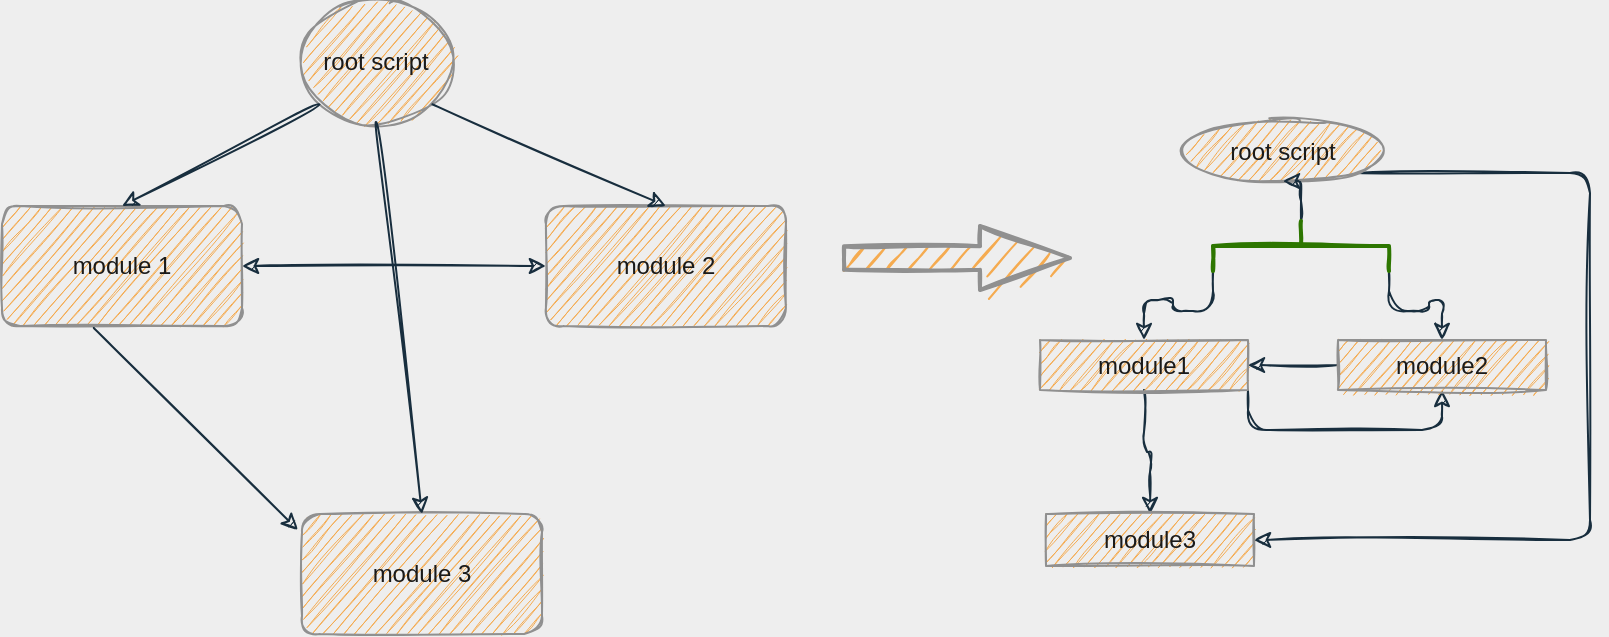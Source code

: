 <mxfile version="13.6.5" pages="2">
    <diagram id="2E_Vzwm2pz0FtfoYzmpl" name="第 1 页">
        <mxGraphModel dx="1546" dy="1215" grid="0" gridSize="10" guides="1" tooltips="1" connect="1" arrows="1" fold="1" page="0" pageScale="1" pageWidth="827" pageHeight="1169" background="#EEEEEE" math="0" shadow="0">
            <root>
                <mxCell id="0"/>
                <mxCell id="1" parent="0"/>
                <mxCell id="2" value="root script&lt;br&gt;" style="ellipse;whiteSpace=wrap;html=1;fillColor=#F5AB50;strokeColor=#909090;fontColor=#1A1A1A;rounded=1;sketch=1;" parent="1" vertex="1">
                    <mxGeometry x="3.0" y="-99" width="80" height="60" as="geometry"/>
                </mxCell>
                <mxCell id="3" value="module 1" style="whiteSpace=wrap;html=1;fillColor=#F5AB50;strokeColor=#909090;fontColor=#1A1A1A;rounded=1;sketch=1;" parent="1" vertex="1">
                    <mxGeometry x="-144" y="3" width="120" height="60" as="geometry"/>
                </mxCell>
                <mxCell id="4" value="" style="endArrow=classic;html=1;exitX=0;exitY=1;exitDx=0;exitDy=0;strokeColor=#182E3E;fontColor=#1A1A1A;entryX=0.5;entryY=0;entryDx=0;entryDy=0;curved=1;labelBackgroundColor=#EEEEEE;sketch=1;" parent="1" source="2" target="3" edge="1">
                    <mxGeometry width="50" height="50" relative="1" as="geometry">
                        <mxPoint x="3.96" y="-48" as="sourcePoint"/>
                        <mxPoint x="-54" y="12" as="targetPoint"/>
                    </mxGeometry>
                </mxCell>
                <mxCell id="5" value="module 2" style="whiteSpace=wrap;html=1;fillColor=#F5AB50;strokeColor=#909090;fontColor=#1A1A1A;rounded=1;sketch=1;" parent="1" vertex="1">
                    <mxGeometry x="127.96" y="3" width="120" height="60" as="geometry"/>
                </mxCell>
                <mxCell id="6" value="" style="endArrow=classic;html=1;exitX=1;exitY=1;exitDx=0;exitDy=0;entryX=0.5;entryY=0;entryDx=0;entryDy=0;strokeColor=#182E3E;fontColor=#1A1A1A;curved=1;labelBackgroundColor=#EEEEEE;sketch=1;" parent="1" source="2" target="5" edge="1">
                    <mxGeometry width="50" height="50" relative="1" as="geometry">
                        <mxPoint x="123.96" y="271" as="sourcePoint"/>
                        <mxPoint x="173.96" y="221" as="targetPoint"/>
                    </mxGeometry>
                </mxCell>
                <mxCell id="7" value="module 3" style="whiteSpace=wrap;html=1;fillColor=#F5AB50;strokeColor=#909090;fontColor=#1A1A1A;rounded=1;sketch=1;" parent="1" vertex="1">
                    <mxGeometry x="6.0" y="157" width="120" height="60" as="geometry"/>
                </mxCell>
                <mxCell id="8" value="" style="endArrow=classic;startArrow=classic;html=1;exitX=1;exitY=0.5;exitDx=0;exitDy=0;entryX=0;entryY=0.5;entryDx=0;entryDy=0;strokeColor=#182E3E;fontColor=#1A1A1A;curved=1;labelBackgroundColor=#EEEEEE;sketch=1;" parent="1" source="3" target="5" edge="1">
                    <mxGeometry width="50" height="50" relative="1" as="geometry">
                        <mxPoint x="-7.04" y="35" as="sourcePoint"/>
                        <mxPoint x="103.96" y="51" as="targetPoint"/>
                    </mxGeometry>
                </mxCell>
                <mxCell id="11" value="" style="endArrow=classic;html=1;exitX=0.5;exitY=1;exitDx=0;exitDy=0;entryX=0.5;entryY=0;entryDx=0;entryDy=0;strokeColor=#182E3E;fontColor=#1A1A1A;curved=1;labelBackgroundColor=#EEEEEE;sketch=1;" parent="1" source="2" target="7" edge="1">
                    <mxGeometry width="50" height="50" relative="1" as="geometry">
                        <mxPoint x="53.96" y="21" as="sourcePoint"/>
                        <mxPoint x="103.96" y="-29" as="targetPoint"/>
                    </mxGeometry>
                </mxCell>
                <mxCell id="12" value="" style="endArrow=classic;html=1;entryX=-0.017;entryY=0.133;entryDx=0;entryDy=0;entryPerimeter=0;exitX=0.383;exitY=1.017;exitDx=0;exitDy=0;exitPerimeter=0;strokeColor=#182E3E;fontColor=#1A1A1A;curved=1;labelBackgroundColor=#EEEEEE;sketch=1;" parent="1" source="3" target="7" edge="1">
                    <mxGeometry width="50" height="50" relative="1" as="geometry">
                        <mxPoint x="-74.0" y="68" as="sourcePoint"/>
                        <mxPoint x="-16.04" y="121" as="targetPoint"/>
                    </mxGeometry>
                </mxCell>
                <mxCell id="15" value="" style="verticalLabelPosition=bottom;verticalAlign=top;html=1;strokeWidth=2;shape=mxgraph.arrows2.arrow;dy=0.63;dx=45;notch=0;fillColor=#F5AB50;fontColor=#1A1A1A;strokeColor=#909090;rounded=1;sketch=1;" parent="1" vertex="1">
                    <mxGeometry x="277" y="13" width="113" height="32" as="geometry"/>
                </mxCell>
                <mxCell id="30" style="edgeStyle=orthogonalEdgeStyle;curved=0;rounded=1;sketch=1;orthogonalLoop=1;jettySize=auto;html=1;exitX=1;exitY=1;exitDx=0;exitDy=0;strokeColor=#182E3E;fontColor=#1A1A1A;entryX=1;entryY=0.5;entryDx=0;entryDy=0;" parent="1" source="17" target="23" edge="1">
                    <mxGeometry relative="1" as="geometry">
                        <mxPoint x="666" y="50" as="targetPoint"/>
                        <Array as="points">
                            <mxPoint x="650" y="-14"/>
                            <mxPoint x="650" y="170"/>
                        </Array>
                    </mxGeometry>
                </mxCell>
                <mxCell id="17" value="root script" style="ellipse;whiteSpace=wrap;html=1;strokeColor=#909090;fillColor=#F5AB50;fontColor=#1A1A1A;rounded=1;sketch=1;" parent="1" vertex="1">
                    <mxGeometry x="444" y="-40" width="105" height="31" as="geometry"/>
                </mxCell>
                <mxCell id="20" style="edgeStyle=orthogonalEdgeStyle;curved=0;rounded=1;sketch=1;orthogonalLoop=1;jettySize=auto;html=1;strokeColor=#182E3E;fontColor=#1A1A1A;" parent="1" source="19" target="17" edge="1">
                    <mxGeometry relative="1" as="geometry">
                        <mxPoint x="520" y="6" as="targetPoint"/>
                    </mxGeometry>
                </mxCell>
                <mxCell id="24" style="edgeStyle=orthogonalEdgeStyle;curved=0;rounded=1;sketch=1;orthogonalLoop=1;jettySize=auto;html=1;exitX=0.5;exitY=1;exitDx=0;exitDy=0;entryX=0.5;entryY=0;entryDx=0;entryDy=0;strokeColor=#182E3E;fontColor=#1A1A1A;" parent="1" source="21" target="23" edge="1">
                    <mxGeometry relative="1" as="geometry"/>
                </mxCell>
                <mxCell id="32" style="edgeStyle=orthogonalEdgeStyle;curved=0;rounded=1;sketch=1;orthogonalLoop=1;jettySize=auto;html=1;exitX=1;exitY=1;exitDx=0;exitDy=0;entryX=0.5;entryY=1;entryDx=0;entryDy=0;strokeColor=#182E3E;fontColor=#1A1A1A;" parent="1" source="21" target="22" edge="1">
                    <mxGeometry relative="1" as="geometry"/>
                </mxCell>
                <mxCell id="21" value="module1" style="whiteSpace=wrap;html=1;rounded=0;sketch=1;strokeColor=#909090;fillColor=#F5AB50;fontColor=#1A1A1A;" parent="1" vertex="1">
                    <mxGeometry x="375" y="70" width="104" height="25" as="geometry"/>
                </mxCell>
                <mxCell id="31" style="edgeStyle=orthogonalEdgeStyle;curved=0;rounded=1;sketch=1;orthogonalLoop=1;jettySize=auto;html=1;exitX=0;exitY=0.5;exitDx=0;exitDy=0;entryX=1;entryY=0.5;entryDx=0;entryDy=0;strokeColor=#182E3E;fontColor=#1A1A1A;" parent="1" source="22" target="21" edge="1">
                    <mxGeometry relative="1" as="geometry"/>
                </mxCell>
                <mxCell id="22" value="module2" style="whiteSpace=wrap;html=1;rounded=0;sketch=1;strokeColor=#909090;fillColor=#F5AB50;fontColor=#1A1A1A;" parent="1" vertex="1">
                    <mxGeometry x="524" y="70" width="104" height="25" as="geometry"/>
                </mxCell>
                <mxCell id="23" value="module3" style="whiteSpace=wrap;html=1;rounded=0;sketch=1;strokeColor=#909090;fillColor=#F5AB50;fontColor=#1A1A1A;" parent="1" vertex="1">
                    <mxGeometry x="378" y="157" width="104" height="26" as="geometry"/>
                </mxCell>
                <mxCell id="28" style="edgeStyle=orthogonalEdgeStyle;curved=0;rounded=1;sketch=1;orthogonalLoop=1;jettySize=auto;html=1;exitX=1;exitY=1;exitDx=0;exitDy=0;exitPerimeter=0;strokeColor=#182E3E;fontColor=#1A1A1A;" parent="1" source="19" target="21" edge="1">
                    <mxGeometry relative="1" as="geometry"/>
                </mxCell>
                <mxCell id="29" style="edgeStyle=orthogonalEdgeStyle;curved=0;rounded=1;sketch=1;orthogonalLoop=1;jettySize=auto;html=1;exitX=1;exitY=0;exitDx=0;exitDy=0;exitPerimeter=0;strokeColor=#182E3E;fontColor=#1A1A1A;" parent="1" source="19" target="22" edge="1">
                    <mxGeometry relative="1" as="geometry"/>
                </mxCell>
                <mxCell id="19" value="" style="strokeWidth=2;html=1;shape=mxgraph.flowchart.annotation_2;align=left;labelPosition=right;pointerEvents=1;rounded=0;sketch=1;fillColor=#60a917;strokeColor=#2D7600;fontColor=#ffffff;rotation=90;" parent="1" vertex="1">
                    <mxGeometry x="493" y="-21" width="25" height="88" as="geometry"/>
                </mxCell>
            </root>
        </mxGraphModel>
    </diagram>
    <diagram id="M0d2B0wiOhDmZCVaBVHL" name="第 2 页">
        <mxGraphModel dx="1146" dy="815" grid="0" gridSize="10" guides="1" tooltips="1" connect="1" arrows="1" fold="1" page="1" pageScale="1" pageWidth="827" pageHeight="1169" background="#EEEEEE" math="0" shadow="0">
            <root>
                <mxCell id="DcFH35e4QC5ZGlaOIhpx-0"/>
                <mxCell id="DcFH35e4QC5ZGlaOIhpx-1" parent="DcFH35e4QC5ZGlaOIhpx-0"/>
            </root>
        </mxGraphModel>
    </diagram>
</mxfile>